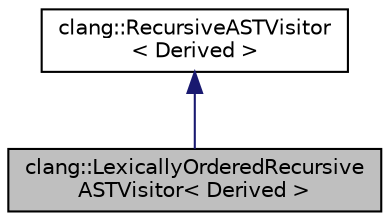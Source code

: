 digraph "clang::LexicallyOrderedRecursiveASTVisitor&lt; Derived &gt;"
{
 // LATEX_PDF_SIZE
  bgcolor="transparent";
  edge [fontname="Helvetica",fontsize="10",labelfontname="Helvetica",labelfontsize="10"];
  node [fontname="Helvetica",fontsize="10",shape=record];
  Node1 [label="clang::LexicallyOrderedRecursive\lASTVisitor\< Derived \>",height=0.2,width=0.4,color="black", fillcolor="grey75", style="filled", fontcolor="black",tooltip="A RecursiveASTVisitor subclass that guarantees that AST traversal is performed in a lexical order (i...."];
  Node2 -> Node1 [dir="back",color="midnightblue",fontsize="10",style="solid",fontname="Helvetica"];
  Node2 [label="clang::RecursiveASTVisitor\l\< Derived \>",height=0.2,width=0.4,color="black",URL="$classclang_1_1RecursiveASTVisitor.html",tooltip="A class that does preorder or postorder depth-first traversal on the entire Clang AST and visits each..."];
}
